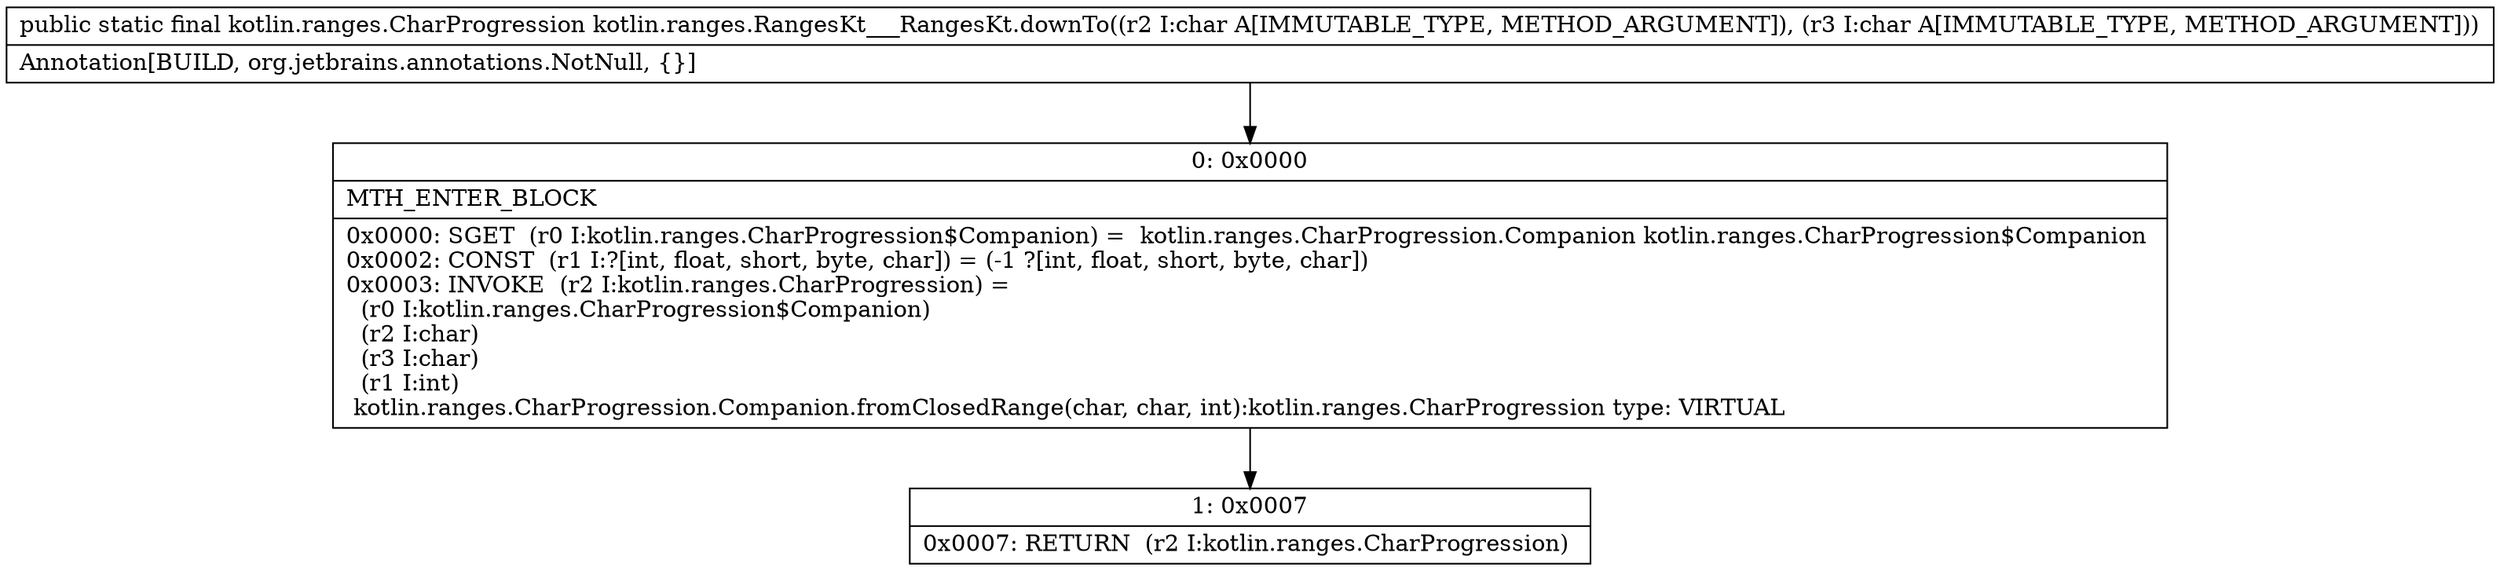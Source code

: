 digraph "CFG forkotlin.ranges.RangesKt___RangesKt.downTo(CC)Lkotlin\/ranges\/CharProgression;" {
Node_0 [shape=record,label="{0\:\ 0x0000|MTH_ENTER_BLOCK\l|0x0000: SGET  (r0 I:kotlin.ranges.CharProgression$Companion) =  kotlin.ranges.CharProgression.Companion kotlin.ranges.CharProgression$Companion \l0x0002: CONST  (r1 I:?[int, float, short, byte, char]) = (\-1 ?[int, float, short, byte, char]) \l0x0003: INVOKE  (r2 I:kotlin.ranges.CharProgression) = \l  (r0 I:kotlin.ranges.CharProgression$Companion)\l  (r2 I:char)\l  (r3 I:char)\l  (r1 I:int)\l kotlin.ranges.CharProgression.Companion.fromClosedRange(char, char, int):kotlin.ranges.CharProgression type: VIRTUAL \l}"];
Node_1 [shape=record,label="{1\:\ 0x0007|0x0007: RETURN  (r2 I:kotlin.ranges.CharProgression) \l}"];
MethodNode[shape=record,label="{public static final kotlin.ranges.CharProgression kotlin.ranges.RangesKt___RangesKt.downTo((r2 I:char A[IMMUTABLE_TYPE, METHOD_ARGUMENT]), (r3 I:char A[IMMUTABLE_TYPE, METHOD_ARGUMENT]))  | Annotation[BUILD, org.jetbrains.annotations.NotNull, \{\}]\l}"];
MethodNode -> Node_0;
Node_0 -> Node_1;
}


